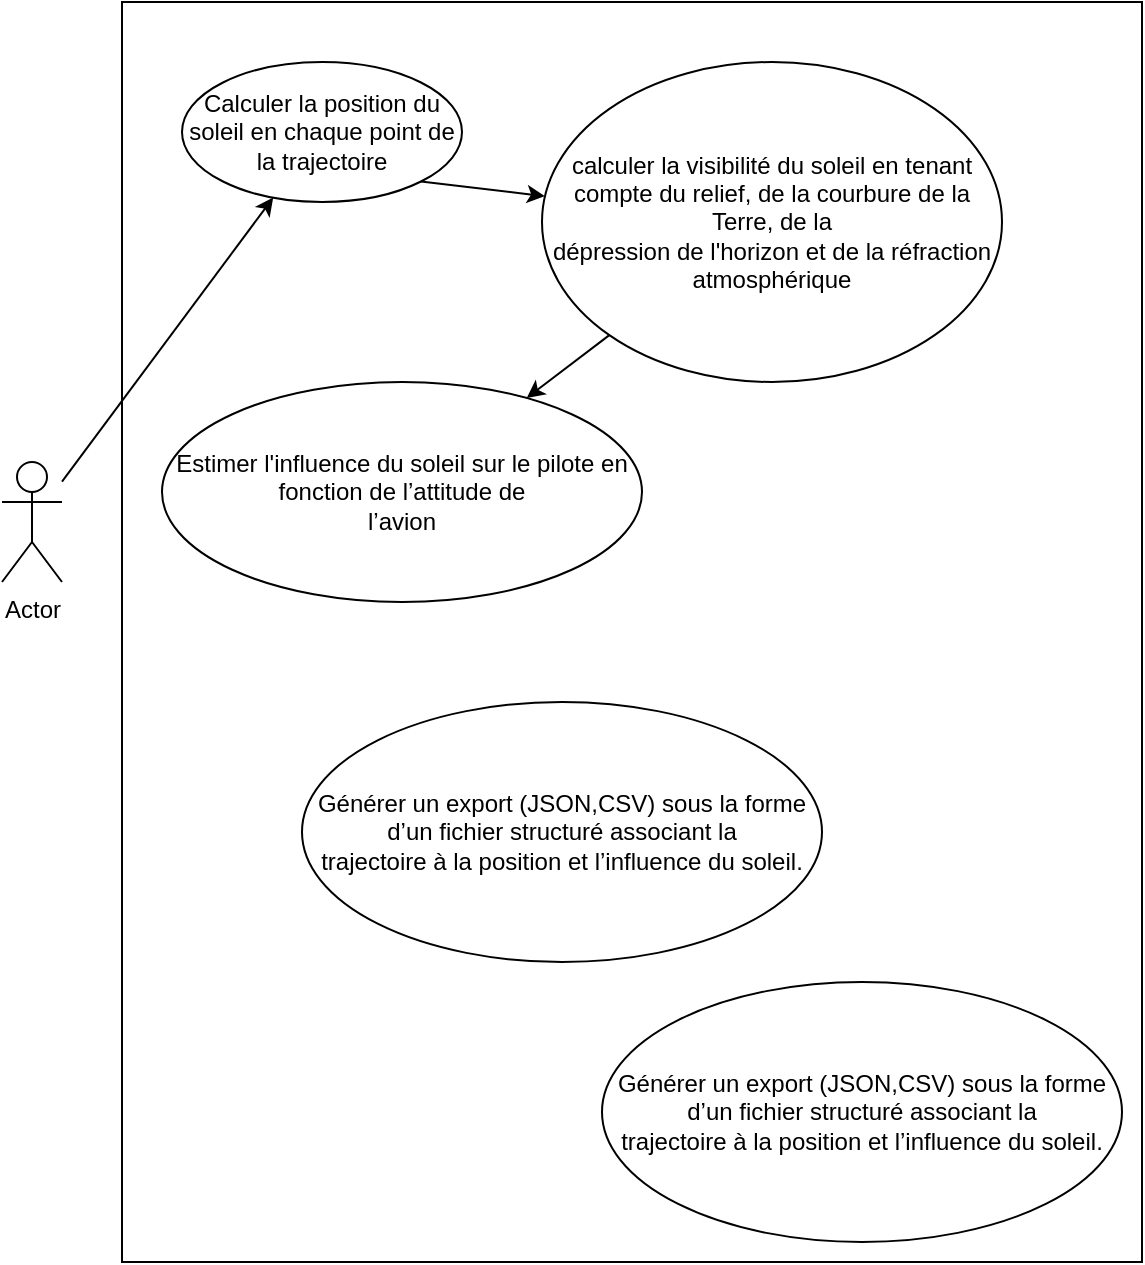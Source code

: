 <mxfile version="24.8.3">
  <diagram name="Page-1" id="l8yKtuIDkQ8uTS7HBiD0">
    <mxGraphModel dx="1050" dy="1735" grid="1" gridSize="10" guides="1" tooltips="1" connect="1" arrows="1" fold="1" page="1" pageScale="1" pageWidth="827" pageHeight="1169" math="0" shadow="0">
      <root>
        <mxCell id="0" />
        <mxCell id="1" parent="0" />
        <mxCell id="tauGbnNwWDUmlhjnP_Vq-1" value="Actor" style="shape=umlActor;verticalLabelPosition=bottom;verticalAlign=top;html=1;outlineConnect=0;" vertex="1" parent="1">
          <mxGeometry x="80" y="180" width="30" height="60" as="geometry" />
        </mxCell>
        <mxCell id="tauGbnNwWDUmlhjnP_Vq-4" value="" style="rounded=0;whiteSpace=wrap;html=1;" vertex="1" parent="1">
          <mxGeometry x="140" y="-50" width="510" height="630" as="geometry" />
        </mxCell>
        <mxCell id="tauGbnNwWDUmlhjnP_Vq-6" value="Calculer la position du soleil en chaque point de la trajectoire" style="ellipse;whiteSpace=wrap;html=1;" vertex="1" parent="1">
          <mxGeometry x="170" y="-20" width="140" height="70" as="geometry" />
        </mxCell>
        <mxCell id="tauGbnNwWDUmlhjnP_Vq-7" value="" style="endArrow=classic;html=1;rounded=0;" edge="1" parent="1" source="tauGbnNwWDUmlhjnP_Vq-1" target="tauGbnNwWDUmlhjnP_Vq-6">
          <mxGeometry width="50" height="50" relative="1" as="geometry">
            <mxPoint x="390" y="260" as="sourcePoint" />
            <mxPoint x="440" y="210" as="targetPoint" />
          </mxGeometry>
        </mxCell>
        <mxCell id="tauGbnNwWDUmlhjnP_Vq-8" value="calculer la visibilité du soleil en tenant compte du relief, de la courbure de la Terre, de la&lt;br&gt;dépression de l&#39;horizon et de la réfraction atmosphérique" style="ellipse;whiteSpace=wrap;html=1;" vertex="1" parent="1">
          <mxGeometry x="350" y="-20" width="230" height="160" as="geometry" />
        </mxCell>
        <mxCell id="tauGbnNwWDUmlhjnP_Vq-9" value="" style="endArrow=classic;html=1;rounded=0;exitX=1;exitY=1;exitDx=0;exitDy=0;" edge="1" parent="1" source="tauGbnNwWDUmlhjnP_Vq-6" target="tauGbnNwWDUmlhjnP_Vq-8">
          <mxGeometry width="50" height="50" relative="1" as="geometry">
            <mxPoint x="390" y="260" as="sourcePoint" />
            <mxPoint x="440" y="210" as="targetPoint" />
          </mxGeometry>
        </mxCell>
        <mxCell id="tauGbnNwWDUmlhjnP_Vq-11" value="Estimer l&#39;influence du soleil sur le pilote en fonction de l’attitude de&lt;br&gt;l’avion" style="ellipse;whiteSpace=wrap;html=1;" vertex="1" parent="1">
          <mxGeometry x="160" y="140" width="240" height="110" as="geometry" />
        </mxCell>
        <mxCell id="tauGbnNwWDUmlhjnP_Vq-12" value="" style="endArrow=classic;html=1;rounded=0;exitX=0;exitY=1;exitDx=0;exitDy=0;" edge="1" parent="1" source="tauGbnNwWDUmlhjnP_Vq-8" target="tauGbnNwWDUmlhjnP_Vq-11">
          <mxGeometry width="50" height="50" relative="1" as="geometry">
            <mxPoint x="319" y="130" as="sourcePoint" />
            <mxPoint x="363" y="152" as="targetPoint" />
          </mxGeometry>
        </mxCell>
        <mxCell id="tauGbnNwWDUmlhjnP_Vq-13" value="Générer un export (JSON,CSV) sous la forme d’un fichier structuré associant la&lt;br&gt;trajectoire à la position et l’influence du soleil." style="ellipse;whiteSpace=wrap;html=1;" vertex="1" parent="1">
          <mxGeometry x="380" y="440" width="260" height="130" as="geometry" />
        </mxCell>
        <mxCell id="tauGbnNwWDUmlhjnP_Vq-14" value="Générer un export (JSON,CSV) sous la forme d’un fichier structuré associant la&lt;br&gt;trajectoire à la position et l’influence du soleil." style="ellipse;whiteSpace=wrap;html=1;" vertex="1" parent="1">
          <mxGeometry x="230" y="300" width="260" height="130" as="geometry" />
        </mxCell>
      </root>
    </mxGraphModel>
  </diagram>
</mxfile>
